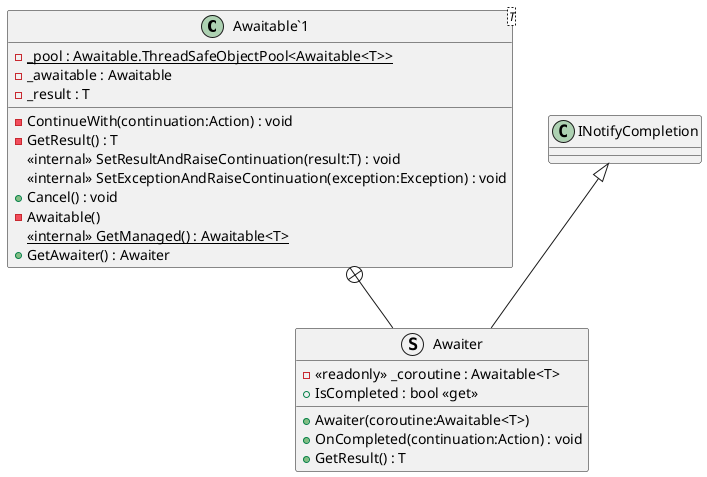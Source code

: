@startuml
class "Awaitable`1"<T> {
    {static} - _pool : Awaitable.ThreadSafeObjectPool<Awaitable<T>>
    - _awaitable : Awaitable
    - _result : T
    - ContinueWith(continuation:Action) : void
    - GetResult() : T
    <<internal>> SetResultAndRaiseContinuation(result:T) : void
    <<internal>> SetExceptionAndRaiseContinuation(exception:Exception) : void
    + Cancel() : void
    - Awaitable()
    <<internal>> {static} GetManaged() : Awaitable<T>
    + GetAwaiter() : Awaiter
}
struct Awaiter {
    - <<readonly>> _coroutine : Awaitable<T>
    + Awaiter(coroutine:Awaitable<T>)
    + OnCompleted(continuation:Action) : void
    + IsCompleted : bool <<get>>
    + GetResult() : T
}
"Awaitable`1" +-- Awaiter
INotifyCompletion <|-- Awaiter
@enduml
